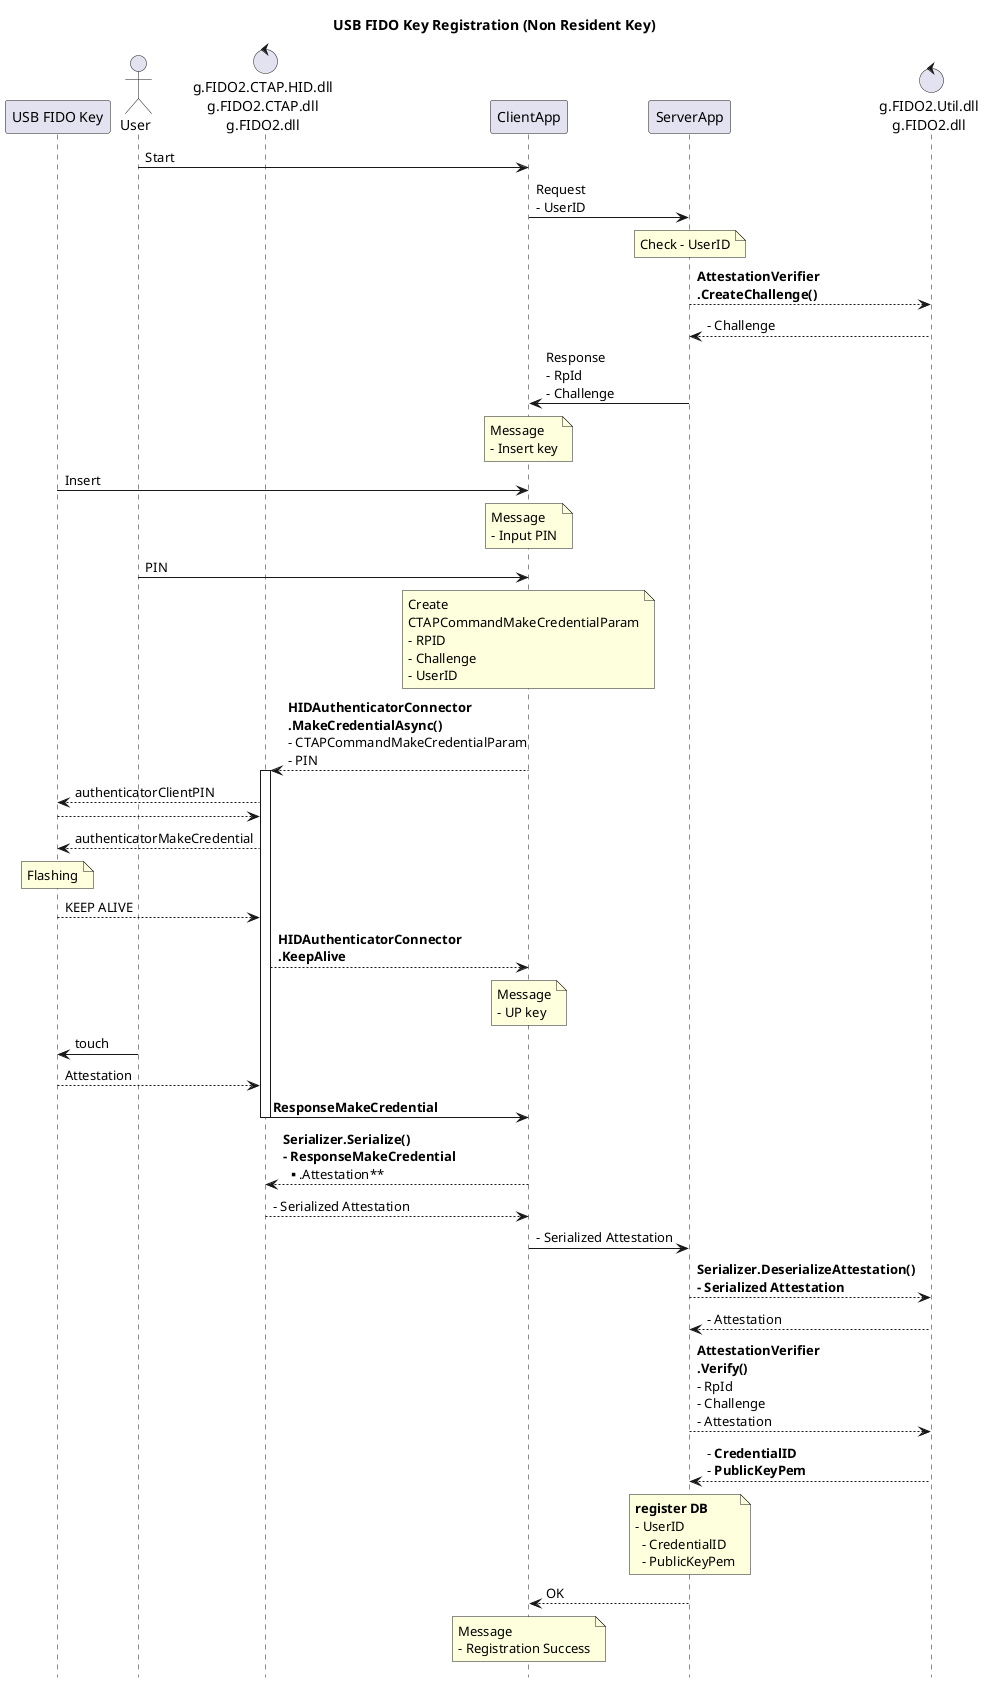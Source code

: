 @startuml
title USB FIDO Key Registration (Non Resident Key)
hide footbox

participant "USB FIDO Key" as Key
actor  "User" as User
control "g.FIDO2.CTAP.HID.dll\ng.FIDO2.CTAP.dll\ng.FIDO2.dll" as CTAPHID
participant "ClientApp" as Client
participant "ServerApp" as Server
control "g.FIDO2.Util.dll\ng.FIDO2.dll" as Util

User -> Client : Start
Client -> Server : Request\n- UserID
note over Server : Check - UserID
Server --> Util : **AttestationVerifier**\n**.CreateChallenge()**
Server <-- Util : - Challenge
Client <- Server : Response\n- RpId\n- Challenge

note over Client : Message\n- Insert key
Key -> Client : Insert

note over Client : Message\n- Input PIN
User -> Client : PIN

note over Client : Create \nCTAPCommandMakeCredentialParam\n- RPID\n- Challenge\n- UserID

CTAPHID <-- Client : **HIDAuthenticatorConnector**\n**.MakeCredentialAsync()**\n- CTAPCommandMakeCredentialParam\n- PIN

activate CTAPHID
    Key <-- CTAPHID : authenticatorClientPIN
    Key --> CTAPHID
    Key <-- CTAPHID : authenticatorMakeCredential
    note over Key : Flashing
    Key --> CTAPHID : KEEP ALIVE
    CTAPHID --> Client : **HIDAuthenticatorConnector**\n**.KeepAlive**

    note over Client : Message\n- UP key

    Key <- User : touch
    Key --> CTAPHID : Attestation
    CTAPHID -> Client : **ResponseMakeCredential**
deactivate CTAPHID

CTAPHID <-- Client : **Serializer.Serialize()**\n**- ResponseMakeCredential**\n**  .Attestation**
CTAPHID --> Client :- Serialized Attestation

Client -> Server :- Serialized Attestation

Server --> Util : **Serializer.DeserializeAttestation()**\n**- Serialized Attestation**
Server <-- Util : - Attestation
Server --> Util : **AttestationVerifier**\n**.Verify()**\n- RpId\n- Challenge\n- Attestation
Server <-- Util : - **CredentialID**\n- **PublicKeyPem**

note over Server : **register DB**\n- UserID\n  - CredentialID\n  - PublicKeyPem
Client <-- Server : OK

note over Client : Message\n- Registration Success

@enduml
